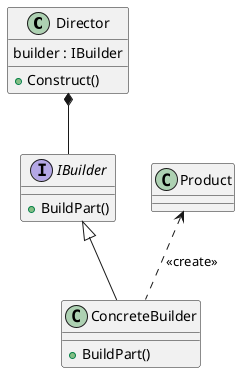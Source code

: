 ﻿@startuml

class Director {
 builder : IBuilder
 +Construct()
}

interface IBuilder {
 +BuildPart()
}

class ConcreteBuilder {
 +BuildPart()
}

class Product

Director *-- IBuilder
IBuilder <|-- ConcreteBuilder
Product <.. ConcreteBuilder : <<create>> 

@enduml